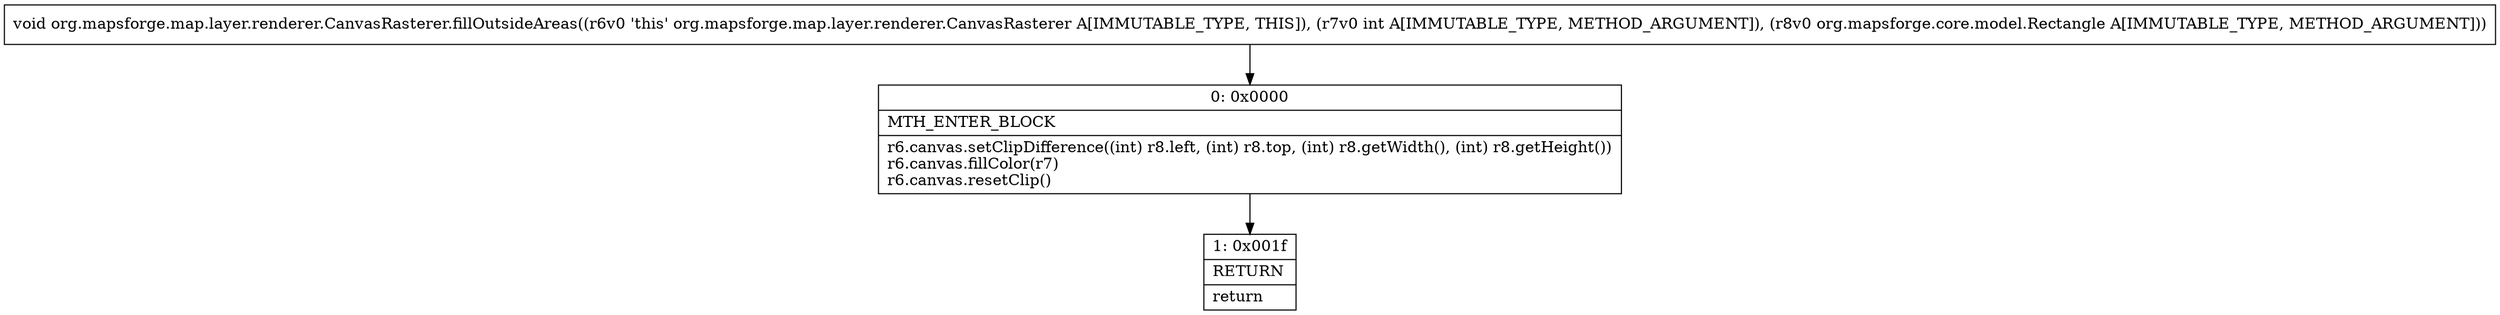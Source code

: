 digraph "CFG fororg.mapsforge.map.layer.renderer.CanvasRasterer.fillOutsideAreas(ILorg\/mapsforge\/core\/model\/Rectangle;)V" {
Node_0 [shape=record,label="{0\:\ 0x0000|MTH_ENTER_BLOCK\l|r6.canvas.setClipDifference((int) r8.left, (int) r8.top, (int) r8.getWidth(), (int) r8.getHeight())\lr6.canvas.fillColor(r7)\lr6.canvas.resetClip()\l}"];
Node_1 [shape=record,label="{1\:\ 0x001f|RETURN\l|return\l}"];
MethodNode[shape=record,label="{void org.mapsforge.map.layer.renderer.CanvasRasterer.fillOutsideAreas((r6v0 'this' org.mapsforge.map.layer.renderer.CanvasRasterer A[IMMUTABLE_TYPE, THIS]), (r7v0 int A[IMMUTABLE_TYPE, METHOD_ARGUMENT]), (r8v0 org.mapsforge.core.model.Rectangle A[IMMUTABLE_TYPE, METHOD_ARGUMENT])) }"];
MethodNode -> Node_0;
Node_0 -> Node_1;
}

